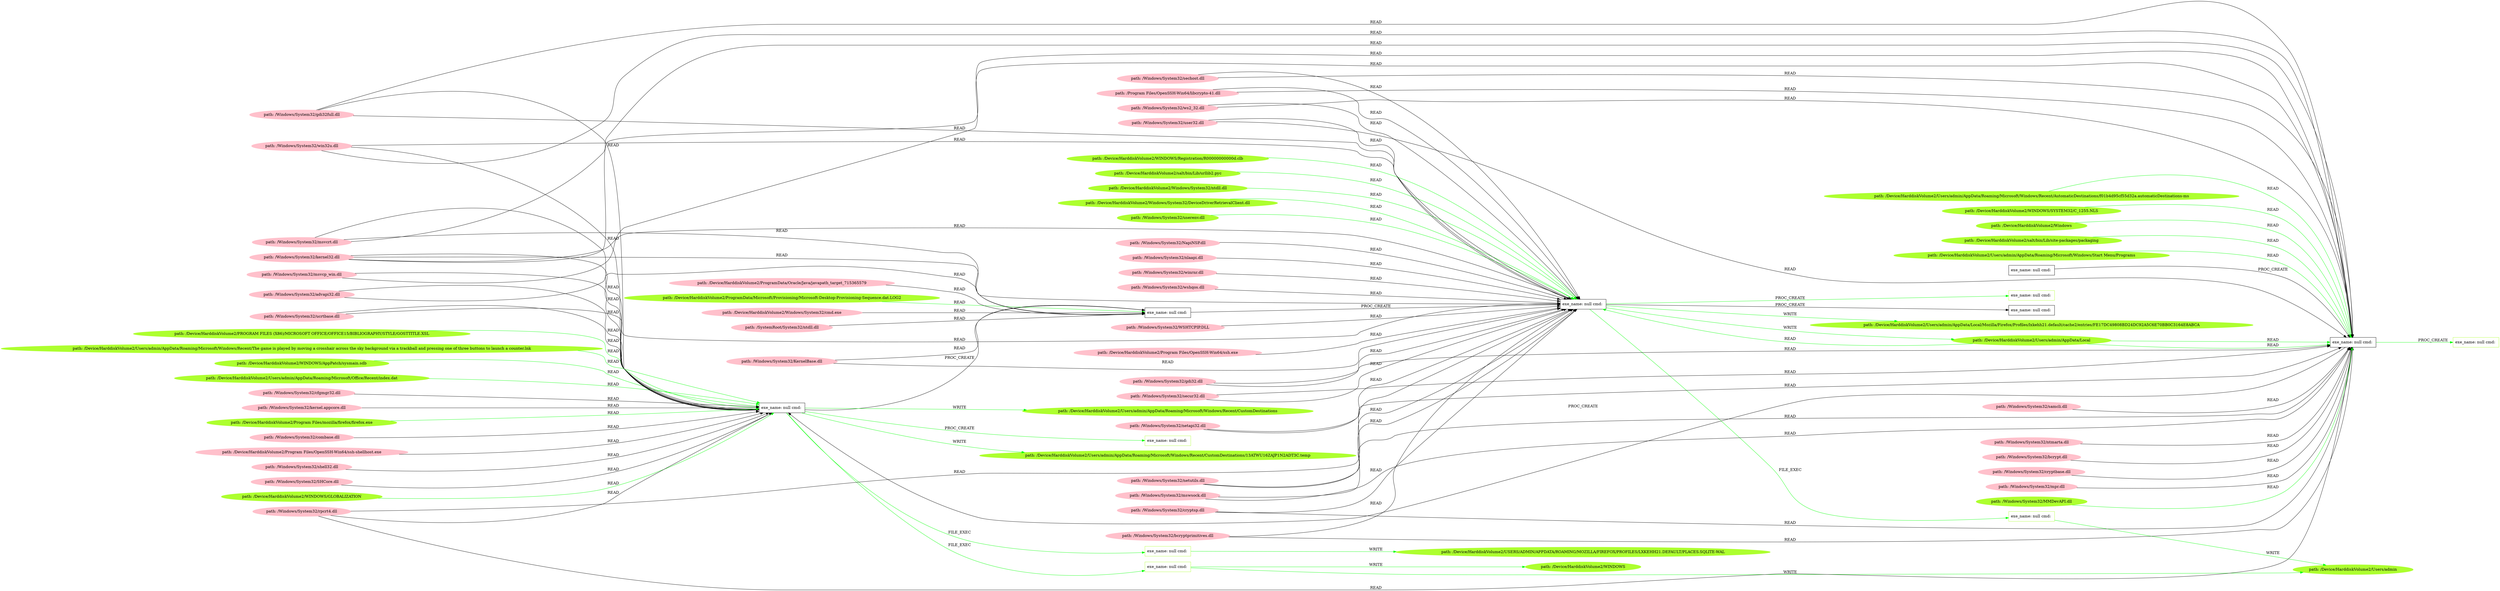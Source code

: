 digraph {
	rankdir=LR
	45 [label="exe_name: null cmd: " color=black shape=box style=solid]
	139 [label="exe_name: null cmd: " color=greenyellow shape=box style=solid]
	45 -> 139 [label=FILE_EXEC color=green]
	45 [label="exe_name: null cmd: " color=black shape=box style=solid]
	142 [label="exe_name: null cmd: " color=greenyellow shape=box style=solid]
	45 -> 142 [label=FILE_EXEC color=green]
	0 [label="exe_name: null cmd: " color=black shape=box style=solid]
	154 [label="exe_name: null cmd: " color=greenyellow shape=box style=solid]
	0 -> 154 [label=FILE_EXEC color=green]
	147 [label="path: /Device/HarddiskVolume2/WINDOWS/GLOBALIZATION" color=greenyellow shape=oval style=filled]
	45 [label="exe_name: null cmd: " color=black shape=box style=solid]
	147 -> 45 [label=READ color=green]
	127 [label="path: /Device/HarddiskVolume2/Users/admin/AppData/Local" color=greenyellow shape=oval style=filled]
	60 [label="exe_name: null cmd: " color=black shape=box style=solid]
	127 -> 60 [label=READ color=green]
	127 [label="path: /Device/HarddiskVolume2/Users/admin/AppData/Local" color=greenyellow shape=oval style=filled]
	0 [label="exe_name: null cmd: " color=black shape=box style=solid]
	127 -> 0 [label=READ color=green]
	129 [label="path: /Device/HarddiskVolume2/Users/admin/AppData/Roaming/Microsoft/Windows/Recent/AutomaticDestinations/f01b4d95cf55d32a.automaticDestinations-ms" color=greenyellow shape=oval style=filled]
	60 [label="exe_name: null cmd: " color=black shape=box style=solid]
	129 -> 60 [label=READ color=green]
	160 [label="path: /Device/HarddiskVolume2/WINDOWS/Registration/R00000000000d.clb" color=greenyellow shape=oval style=filled]
	0 [label="exe_name: null cmd: " color=black shape=box style=solid]
	160 -> 0 [label=READ color=green]
	127 [label="path: /Device/HarddiskVolume2/Users/admin/AppData/Local" color=greenyellow shape=oval style=filled]
	60 [label="exe_name: null cmd: " color=black shape=box style=solid]
	127 -> 60 [label=READ color=green]
	131 [label="path: /Device/HarddiskVolume2/WINDOWS/SYSTEM32/C_1255.NLS" color=greenyellow shape=oval style=filled]
	60 [label="exe_name: null cmd: " color=black shape=box style=solid]
	131 -> 60 [label=READ color=green]
	146 [label="path: /Device/HarddiskVolume2/PROGRAM FILES (X86)/MICROSOFT OFFICE/OFFICE15/BIBLIOGRAPHY/STYLE/GOSTTITLE.XSL" color=greenyellow shape=oval style=filled]
	45 [label="exe_name: null cmd: " color=black shape=box style=solid]
	146 -> 45 [label=READ color=green]
	45 [label="exe_name: null cmd: " color=black shape=box style=solid]
	148 [label="exe_name: null cmd: " color=greenyellow shape=box style=solid]
	45 -> 148 [label=PROC_CREATE color=green]
	159 [label="path: /Device/HarddiskVolume2/salt/bin/Lib/urllib2.pyc" color=greenyellow shape=oval style=filled]
	0 [label="exe_name: null cmd: " color=black shape=box style=solid]
	159 -> 0 [label=READ color=green]
	141 [label="path: /Device/HarddiskVolume2/Users/admin/AppData/Roaming/Microsoft/Windows/Recent/The game is played by moving a crosshair across the sky background via a trackball and pressing one of three buttons to launch a counter.lnk" color=greenyellow shape=oval style=filled]
	45 [label="exe_name: null cmd: " color=black shape=box style=solid]
	141 -> 45 [label=READ color=green]
	0 [label="exe_name: null cmd: " color=black shape=box style=solid]
	158 [label="exe_name: null cmd: " color=greenyellow shape=box style=solid]
	0 -> 158 [label=PROC_CREATE color=green]
	150 [label="path: /Device/HarddiskVolume2/ProgramData/Microsoft/Provisioning/Microsoft-Desktop-Provisioning-Sequence.dat.LOG2" color=greenyellow shape=oval style=filled]
	27 [label="exe_name: null cmd: " color=black shape=box style=solid]
	150 -> 27 [label=READ color=green]
	161 [label="path: /Device/HarddiskVolume2/Windows/System32/ntdll.dll" color=greenyellow shape=oval style=filled]
	0 [label="exe_name: null cmd: " color=black shape=box style=solid]
	161 -> 0 [label=READ color=green]
	151 [label="path: /Device/HarddiskVolume2/Windows/System32/DeviceDriverRetrievalClient.dll" color=greenyellow shape=oval style=filled]
	0 [label="exe_name: null cmd: " color=black shape=box style=solid]
	151 -> 0 [label=READ color=green]
	45 [label="exe_name: null cmd: " color=black shape=box style=solid]
	149 [label="path: /Device/HarddiskVolume2/Users/admin/AppData/Roaming/Microsoft/Windows/Recent/CustomDestinations/13ATWU16ZAJP1N2ADT3C.temp" color=greenyellow shape=oval style=filled]
	45 -> 149 [label=WRITE color=green]
	145 [label="path: /Device/HarddiskVolume2/WINDOWS/AppPatch/sysmain.sdb" color=greenyellow shape=oval style=filled]
	45 [label="exe_name: null cmd: " color=black shape=box style=solid]
	145 -> 45 [label=READ color=green]
	132 [label="path: /Device/HarddiskVolume2/Windows" color=greenyellow shape=oval style=filled]
	60 [label="exe_name: null cmd: " color=black shape=box style=solid]
	132 -> 60 [label=READ color=green]
	130 [label="path: /Device/HarddiskVolume2/salt/bin/Lib/site-packages/packaging" color=greenyellow shape=oval style=filled]
	60 [label="exe_name: null cmd: " color=black shape=box style=solid]
	130 -> 60 [label=READ color=green]
	133 [label="path: /Device/HarddiskVolume2/Users/admin/AppData/Roaming/Microsoft/Windows/Start Menu/Programs" color=greenyellow shape=oval style=filled]
	60 [label="exe_name: null cmd: " color=black shape=box style=solid]
	133 -> 60 [label=READ color=green]
	157 [label="path: /Windows/System32/userenv.dll" color=greenyellow shape=oval style=filled]
	0 [label="exe_name: null cmd: " color=black shape=box style=solid]
	157 -> 0 [label=READ color=green]
	142 [label="exe_name: null cmd: " color=greenyellow shape=box style=solid]
	143 [label="path: /Device/HarddiskVolume2/Users/admin" color=greenyellow shape=oval style=filled]
	142 -> 143 [label=WRITE color=green]
	142 [label="exe_name: null cmd: " color=greenyellow shape=box style=solid]
	144 [label="path: /Device/HarddiskVolume2/WINDOWS" color=greenyellow shape=oval style=filled]
	142 -> 144 [label=WRITE color=green]
	137 [label="path: /Device/HarddiskVolume2/Users/admin/AppData/Roaming/Microsoft/Office/Recent/index.dat" color=greenyellow shape=oval style=filled]
	45 [label="exe_name: null cmd: " color=black shape=box style=solid]
	137 -> 45 [label=READ color=green]
	26 [label="exe_name: null cmd: " color=black shape=box style=solid]
	60 [label="exe_name: null cmd: " color=black shape=box style=solid]
	26 -> 60 [label=PROC_CREATE color=black]
	111 [label="path: /Windows/System32/kernel32.dll" color=pink shape=oval style=filled]
	60 [label="exe_name: null cmd: " color=black shape=box style=solid]
	111 -> 60 [label=READ color=black]
	76 [label="path: /Windows/System32/rpcrt4.dll" color=pink shape=oval style=filled]
	60 [label="exe_name: null cmd: " color=black shape=box style=solid]
	76 -> 60 [label=READ color=black]
	81 [label="path: /Windows/System32/win32u.dll" color=pink shape=oval style=filled]
	60 [label="exe_name: null cmd: " color=black shape=box style=solid]
	81 -> 60 [label=READ color=black]
	98 [label="path: /Windows/System32/ws2_32.dll" color=pink shape=oval style=filled]
	60 [label="exe_name: null cmd: " color=black shape=box style=solid]
	98 -> 60 [label=READ color=black]
	121 [label="path: /Windows/System32/user32.dll" color=pink shape=oval style=filled]
	60 [label="exe_name: null cmd: " color=black shape=box style=solid]
	121 -> 60 [label=READ color=black]
	85 [label="path: /Windows/System32/msvcp_win.dll" color=pink shape=oval style=filled]
	60 [label="exe_name: null cmd: " color=black shape=box style=solid]
	85 -> 60 [label=READ color=black]
	89 [label="path: /Windows/System32/gdi32full.dll" color=pink shape=oval style=filled]
	60 [label="exe_name: null cmd: " color=black shape=box style=solid]
	89 -> 60 [label=READ color=black]
	92 [label="path: /Windows/System32/gdi32.dll" color=pink shape=oval style=filled]
	60 [label="exe_name: null cmd: " color=black shape=box style=solid]
	92 -> 60 [label=READ color=black]
	95 [label="path: /Windows/System32/sechost.dll" color=pink shape=oval style=filled]
	60 [label="exe_name: null cmd: " color=black shape=box style=solid]
	95 -> 60 [label=READ color=black]
	102 [label="path: /Windows/System32/msvcrt.dll" color=pink shape=oval style=filled]
	60 [label="exe_name: null cmd: " color=black shape=box style=solid]
	102 -> 60 [label=READ color=black]
	109 [label="path: /Program Files/OpenSSH-Win64/libcrypto-41.dll" color=pink shape=oval style=filled]
	60 [label="exe_name: null cmd: " color=black shape=box style=solid]
	109 -> 60 [label=READ color=black]
	79 [label="path: /Windows/System32/secur32.dll" color=pink shape=oval style=filled]
	60 [label="exe_name: null cmd: " color=black shape=box style=solid]
	79 -> 60 [label=READ color=black]
	124 [label="path: /Windows/System32/netapi32.dll" color=pink shape=oval style=filled]
	60 [label="exe_name: null cmd: " color=black shape=box style=solid]
	124 -> 60 [label=READ color=black]
	6 [label="path: /Windows/System32/samcli.dll" color=pink shape=oval style=filled]
	60 [label="exe_name: null cmd: " color=black shape=box style=solid]
	6 -> 60 [label=READ color=black]
	62 [label="path: /Windows/System32/netutils.dll" color=pink shape=oval style=filled]
	60 [label="exe_name: null cmd: " color=black shape=box style=solid]
	62 -> 60 [label=READ color=black]
	74 [label="path: /Windows/System32/mswsock.dll" color=pink shape=oval style=filled]
	60 [label="exe_name: null cmd: " color=black shape=box style=solid]
	74 -> 60 [label=READ color=black]
	53 [label="path: /Windows/System32/ntmarta.dll" color=pink shape=oval style=filled]
	60 [label="exe_name: null cmd: " color=black shape=box style=solid]
	53 -> 60 [label=READ color=black]
	119 [label="path: /Windows/System32/cryptsp.dll" color=pink shape=oval style=filled]
	60 [label="exe_name: null cmd: " color=black shape=box style=solid]
	119 -> 60 [label=READ color=black]
	55 [label="path: /Windows/System32/bcrypt.dll" color=pink shape=oval style=filled]
	60 [label="exe_name: null cmd: " color=black shape=box style=solid]
	55 -> 60 [label=READ color=black]
	64 [label="path: /Windows/System32/bcryptprimitives.dll" color=pink shape=oval style=filled]
	60 [label="exe_name: null cmd: " color=black shape=box style=solid]
	64 -> 60 [label=READ color=black]
	87 [label="path: /Windows/System32/cryptbase.dll" color=pink shape=oval style=filled]
	60 [label="exe_name: null cmd: " color=black shape=box style=solid]
	87 -> 60 [label=READ color=black]
	24 [label="path: /Windows/System32/mpr.dll" color=pink shape=oval style=filled]
	60 [label="exe_name: null cmd: " color=black shape=box style=solid]
	24 -> 60 [label=READ color=black]
	60 [label="exe_name: null cmd: " color=black shape=box style=solid]
	45 [label="exe_name: null cmd: " color=black shape=box style=solid]
	60 -> 45 [label=PROC_CREATE color=black]
	2 [label="path: /Device/HarddiskVolume2/Program Files/OpenSSH-Win64/ssh-shellhost.exe" color=pink shape=oval style=filled]
	45 [label="exe_name: null cmd: " color=black shape=box style=solid]
	2 -> 45 [label=READ color=black]
	111 [label="path: /Windows/System32/kernel32.dll" color=pink shape=oval style=filled]
	45 [label="exe_name: null cmd: " color=black shape=box style=solid]
	111 -> 45 [label=READ color=black]
	72 [label="path: /Windows/System32/ucrtbase.dll" color=pink shape=oval style=filled]
	45 [label="exe_name: null cmd: " color=black shape=box style=solid]
	72 -> 45 [label=READ color=black]
	81 [label="path: /Windows/System32/win32u.dll" color=pink shape=oval style=filled]
	45 [label="exe_name: null cmd: " color=black shape=box style=solid]
	81 -> 45 [label=READ color=black]
	85 [label="path: /Windows/System32/msvcp_win.dll" color=pink shape=oval style=filled]
	45 [label="exe_name: null cmd: " color=black shape=box style=solid]
	85 -> 45 [label=READ color=black]
	89 [label="path: /Windows/System32/gdi32full.dll" color=pink shape=oval style=filled]
	45 [label="exe_name: null cmd: " color=black shape=box style=solid]
	89 -> 45 [label=READ color=black]
	76 [label="path: /Windows/System32/rpcrt4.dll" color=pink shape=oval style=filled]
	45 [label="exe_name: null cmd: " color=black shape=box style=solid]
	76 -> 45 [label=READ color=black]
	102 [label="path: /Windows/System32/msvcrt.dll" color=pink shape=oval style=filled]
	45 [label="exe_name: null cmd: " color=black shape=box style=solid]
	102 -> 45 [label=READ color=black]
	106 [label="path: /Windows/System32/advapi32.dll" color=pink shape=oval style=filled]
	45 [label="exe_name: null cmd: " color=black shape=box style=solid]
	106 -> 45 [label=READ color=black]
	11 [label="path: /Windows/System32/combase.dll" color=pink shape=oval style=filled]
	45 [label="exe_name: null cmd: " color=black shape=box style=solid]
	11 -> 45 [label=READ color=black]
	7 [label="path: /Windows/System32/shell32.dll" color=pink shape=oval style=filled]
	45 [label="exe_name: null cmd: " color=black shape=box style=solid]
	7 -> 45 [label=READ color=black]
	9 [label="path: /Windows/System32/SHCore.dll" color=pink shape=oval style=filled]
	45 [label="exe_name: null cmd: " color=black shape=box style=solid]
	9 -> 45 [label=READ color=black]
	25 [label="path: /Windows/System32/cfgmgr32.dll" color=pink shape=oval style=filled]
	45 [label="exe_name: null cmd: " color=black shape=box style=solid]
	25 -> 45 [label=READ color=black]
	15 [label="path: /Windows/System32/kernel.appcore.dll" color=pink shape=oval style=filled]
	45 [label="exe_name: null cmd: " color=black shape=box style=solid]
	15 -> 45 [label=READ color=black]
	45 [label="exe_name: null cmd: " color=black shape=box style=solid]
	27 [label="exe_name: null cmd: " color=black shape=box style=solid]
	45 -> 27 [label=PROC_CREATE color=black]
	49 [label="path: /Device/HarddiskVolume2/Windows/System32/cmd.exe" color=pink shape=oval style=filled]
	27 [label="exe_name: null cmd: " color=black shape=box style=solid]
	49 -> 27 [label=READ color=black]
	70 [label="path: /SystemRoot/System32/ntdll.dll" color=pink shape=oval style=filled]
	27 [label="exe_name: null cmd: " color=black shape=box style=solid]
	70 -> 27 [label=READ color=black]
	111 [label="path: /Windows/System32/kernel32.dll" color=pink shape=oval style=filled]
	27 [label="exe_name: null cmd: " color=black shape=box style=solid]
	111 -> 27 [label=READ color=black]
	116 [label="path: /Windows/System32/KernelBase.dll" color=pink shape=oval style=filled]
	27 [label="exe_name: null cmd: " color=black shape=box style=solid]
	116 -> 27 [label=READ color=black]
	102 [label="path: /Windows/System32/msvcrt.dll" color=pink shape=oval style=filled]
	27 [label="exe_name: null cmd: " color=black shape=box style=solid]
	102 -> 27 [label=READ color=black]
	57 [label="path: /Device/HarddiskVolume2/ProgramData/Oracle/Java/javapath_target_715365579" color=pink shape=oval style=filled]
	27 [label="exe_name: null cmd: " color=black shape=box style=solid]
	57 -> 27 [label=READ color=black]
	27 [label="exe_name: null cmd: " color=black shape=box style=solid]
	0 [label="exe_name: null cmd: " color=black shape=box style=solid]
	27 -> 0 [label=PROC_CREATE color=black]
	19 [label="path: /Device/HarddiskVolume2/Program Files/OpenSSH-Win64/ssh.exe" color=pink shape=oval style=filled]
	0 [label="exe_name: null cmd: " color=black shape=box style=solid]
	19 -> 0 [label=READ color=black]
	111 [label="path: /Windows/System32/kernel32.dll" color=pink shape=oval style=filled]
	0 [label="exe_name: null cmd: " color=black shape=box style=solid]
	111 -> 0 [label=READ color=black]
	116 [label="path: /Windows/System32/KernelBase.dll" color=pink shape=oval style=filled]
	0 [label="exe_name: null cmd: " color=black shape=box style=solid]
	116 -> 0 [label=READ color=black]
	76 [label="path: /Windows/System32/rpcrt4.dll" color=pink shape=oval style=filled]
	0 [label="exe_name: null cmd: " color=black shape=box style=solid]
	76 -> 0 [label=READ color=black]
	81 [label="path: /Windows/System32/win32u.dll" color=pink shape=oval style=filled]
	0 [label="exe_name: null cmd: " color=black shape=box style=solid]
	81 -> 0 [label=READ color=black]
	98 [label="path: /Windows/System32/ws2_32.dll" color=pink shape=oval style=filled]
	0 [label="exe_name: null cmd: " color=black shape=box style=solid]
	98 -> 0 [label=READ color=black]
	121 [label="path: /Windows/System32/user32.dll" color=pink shape=oval style=filled]
	0 [label="exe_name: null cmd: " color=black shape=box style=solid]
	121 -> 0 [label=READ color=black]
	72 [label="path: /Windows/System32/ucrtbase.dll" color=pink shape=oval style=filled]
	0 [label="exe_name: null cmd: " color=black shape=box style=solid]
	72 -> 0 [label=READ color=black]
	89 [label="path: /Windows/System32/gdi32full.dll" color=pink shape=oval style=filled]
	0 [label="exe_name: null cmd: " color=black shape=box style=solid]
	89 -> 0 [label=READ color=black]
	92 [label="path: /Windows/System32/gdi32.dll" color=pink shape=oval style=filled]
	0 [label="exe_name: null cmd: " color=black shape=box style=solid]
	92 -> 0 [label=READ color=black]
	95 [label="path: /Windows/System32/sechost.dll" color=pink shape=oval style=filled]
	0 [label="exe_name: null cmd: " color=black shape=box style=solid]
	95 -> 0 [label=READ color=black]
	106 [label="path: /Windows/System32/advapi32.dll" color=pink shape=oval style=filled]
	0 [label="exe_name: null cmd: " color=black shape=box style=solid]
	106 -> 0 [label=READ color=black]
	79 [label="path: /Windows/System32/secur32.dll" color=pink shape=oval style=filled]
	0 [label="exe_name: null cmd: " color=black shape=box style=solid]
	79 -> 0 [label=READ color=black]
	109 [label="path: /Program Files/OpenSSH-Win64/libcrypto-41.dll" color=pink shape=oval style=filled]
	0 [label="exe_name: null cmd: " color=black shape=box style=solid]
	109 -> 0 [label=READ color=black]
	124 [label="path: /Windows/System32/netapi32.dll" color=pink shape=oval style=filled]
	0 [label="exe_name: null cmd: " color=black shape=box style=solid]
	124 -> 0 [label=READ color=black]
	62 [label="path: /Windows/System32/netutils.dll" color=pink shape=oval style=filled]
	0 [label="exe_name: null cmd: " color=black shape=box style=solid]
	62 -> 0 [label=READ color=black]
	46 [label="path: /Windows/System32/NapiNSP.dll" color=pink shape=oval style=filled]
	0 [label="exe_name: null cmd: " color=black shape=box style=solid]
	46 -> 0 [label=READ color=black]
	34 [label="path: /Windows/System32/nlaapi.dll" color=pink shape=oval style=filled]
	0 [label="exe_name: null cmd: " color=black shape=box style=solid]
	34 -> 0 [label=READ color=black]
	74 [label="path: /Windows/System32/mswsock.dll" color=pink shape=oval style=filled]
	0 [label="exe_name: null cmd: " color=black shape=box style=solid]
	74 -> 0 [label=READ color=black]
	3 [label="path: /Windows/System32/winrnr.dll" color=pink shape=oval style=filled]
	0 [label="exe_name: null cmd: " color=black shape=box style=solid]
	3 -> 0 [label=READ color=black]
	5 [label="path: /Windows/System32/wshqos.dll" color=pink shape=oval style=filled]
	0 [label="exe_name: null cmd: " color=black shape=box style=solid]
	5 -> 0 [label=READ color=black]
	32 [label="path: /Windows/System32/WSHTCPIP.DLL" color=pink shape=oval style=filled]
	0 [label="exe_name: null cmd: " color=black shape=box style=solid]
	32 -> 0 [label=READ color=black]
	119 [label="path: /Windows/System32/cryptsp.dll" color=pink shape=oval style=filled]
	0 [label="exe_name: null cmd: " color=black shape=box style=solid]
	119 -> 0 [label=READ color=black]
	64 [label="path: /Windows/System32/bcryptprimitives.dll" color=pink shape=oval style=filled]
	0 [label="exe_name: null cmd: " color=black shape=box style=solid]
	64 -> 0 [label=READ color=black]
	0 [label="exe_name: null cmd: " color=black shape=box style=solid]
	1 [label="exe_name: null cmd: " color=black shape=box style=solid]
	0 -> 1 [label=PROC_CREATE color=black]
	139 [label="exe_name: null cmd: " color=greenyellow shape=box style=solid]
	140 [label="path: /Device/HarddiskVolume2/USERS/ADMIN/APPDATA/ROAMING/MOZILLA/FIREFOX/PROFILES/LXKEHH21.DEFAULT/PLACES.SQLITE-WAL" color=greenyellow shape=oval style=filled]
	139 -> 140 [label=WRITE color=green]
	0 [label="exe_name: null cmd: " color=black shape=box style=solid]
	127 [label="path: /Device/HarddiskVolume2/Users/admin/AppData/Local" color=greenyellow shape=oval style=filled]
	0 -> 127 [label=WRITE color=green]
	134 [label="path: /Windows/System32/MMDevAPI.dll" color=greenyellow shape=oval style=filled]
	60 [label="exe_name: null cmd: " color=black shape=box style=solid]
	134 -> 60 [label=READ color=green]
	45 [label="exe_name: null cmd: " color=black shape=box style=solid]
	138 [label="path: /Device/HarddiskVolume2/Users/admin/AppData/Roaming/Microsoft/Windows/Recent/CustomDestinations" color=greenyellow shape=oval style=filled]
	45 -> 138 [label=WRITE color=green]
	154 [label="exe_name: null cmd: " color=greenyellow shape=box style=solid]
	143 [label="path: /Device/HarddiskVolume2/Users/admin" color=greenyellow shape=oval style=filled]
	154 -> 143 [label=WRITE color=green]
	60 [label="exe_name: null cmd: " color=black shape=box style=solid]
	128 [label="exe_name: null cmd: " color=greenyellow shape=box style=solid]
	60 -> 128 [label=PROC_CREATE color=green]
	0 [label="exe_name: null cmd: " color=black shape=box style=solid]
	156 [label="path: /Device/HarddiskVolume2/Users/admin/AppData/Local/Mozilla/Firefox/Profiles/lxkehh21.default/cache2/entries/FE17DC49808BD24DC92A5C6E70BB0C3164E8ABCA" color=greenyellow shape=oval style=filled]
	0 -> 156 [label=WRITE color=green]
	136 [label="path: /Device/HarddiskVolume2/Program Files/mozilla/firefox/firefox.exe" color=greenyellow shape=oval style=filled]
	45 [label="exe_name: null cmd: " color=black shape=box style=solid]
	136 -> 45 [label=READ color=green]
}
